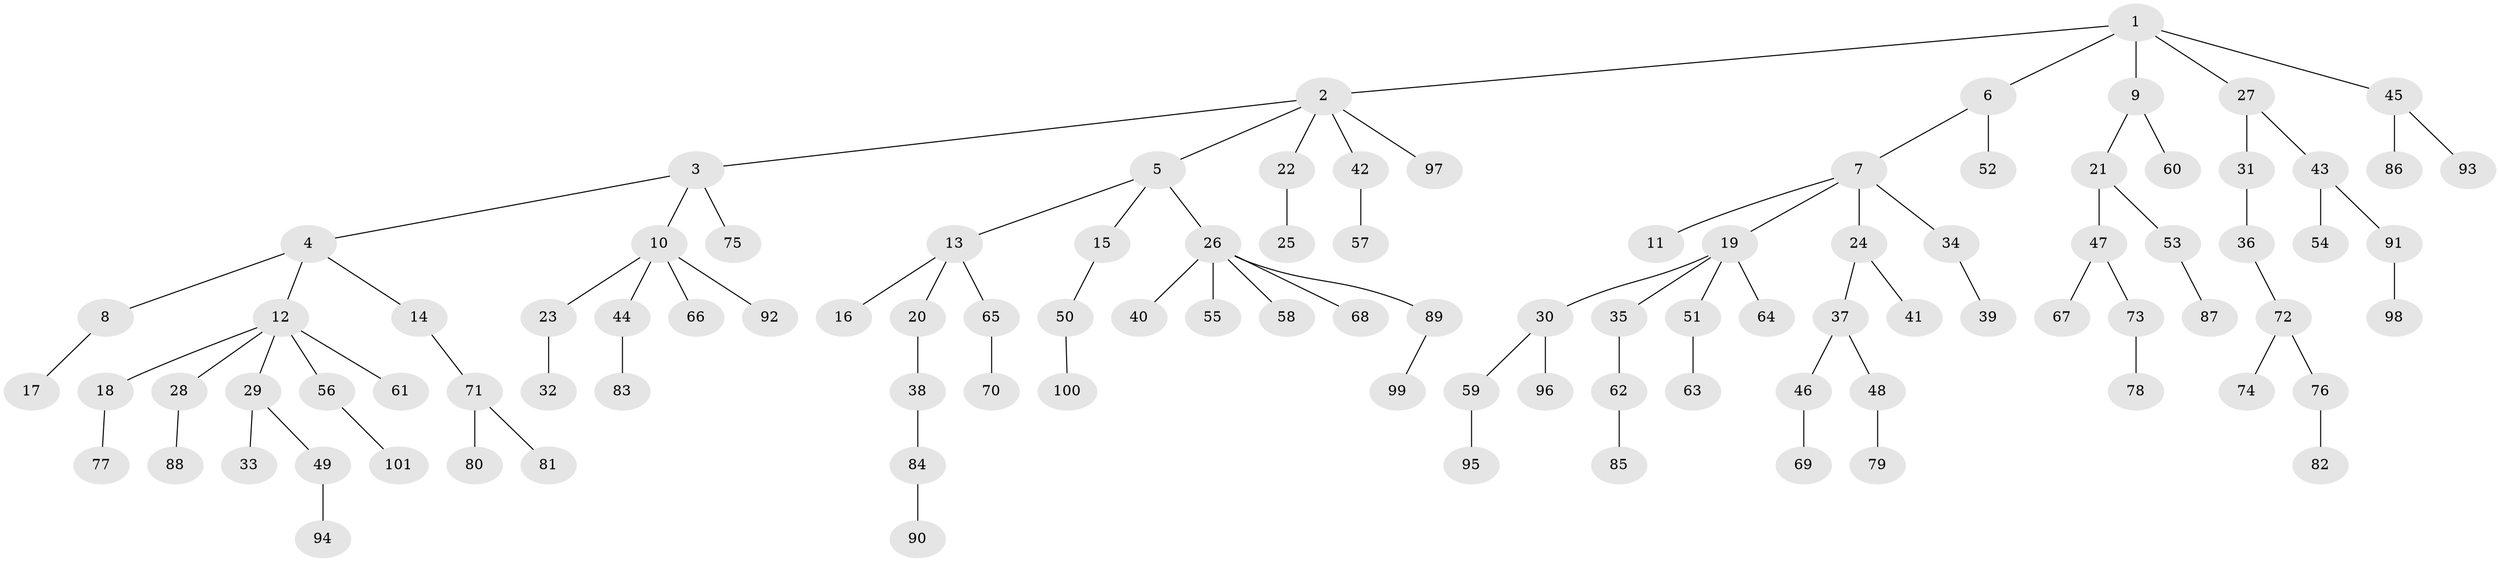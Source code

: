 // Generated by graph-tools (version 1.1) at 2025/11/02/27/25 16:11:25]
// undirected, 101 vertices, 100 edges
graph export_dot {
graph [start="1"]
  node [color=gray90,style=filled];
  1;
  2;
  3;
  4;
  5;
  6;
  7;
  8;
  9;
  10;
  11;
  12;
  13;
  14;
  15;
  16;
  17;
  18;
  19;
  20;
  21;
  22;
  23;
  24;
  25;
  26;
  27;
  28;
  29;
  30;
  31;
  32;
  33;
  34;
  35;
  36;
  37;
  38;
  39;
  40;
  41;
  42;
  43;
  44;
  45;
  46;
  47;
  48;
  49;
  50;
  51;
  52;
  53;
  54;
  55;
  56;
  57;
  58;
  59;
  60;
  61;
  62;
  63;
  64;
  65;
  66;
  67;
  68;
  69;
  70;
  71;
  72;
  73;
  74;
  75;
  76;
  77;
  78;
  79;
  80;
  81;
  82;
  83;
  84;
  85;
  86;
  87;
  88;
  89;
  90;
  91;
  92;
  93;
  94;
  95;
  96;
  97;
  98;
  99;
  100;
  101;
  1 -- 2;
  1 -- 6;
  1 -- 9;
  1 -- 27;
  1 -- 45;
  2 -- 3;
  2 -- 5;
  2 -- 22;
  2 -- 42;
  2 -- 97;
  3 -- 4;
  3 -- 10;
  3 -- 75;
  4 -- 8;
  4 -- 12;
  4 -- 14;
  5 -- 13;
  5 -- 15;
  5 -- 26;
  6 -- 7;
  6 -- 52;
  7 -- 11;
  7 -- 19;
  7 -- 24;
  7 -- 34;
  8 -- 17;
  9 -- 21;
  9 -- 60;
  10 -- 23;
  10 -- 44;
  10 -- 66;
  10 -- 92;
  12 -- 18;
  12 -- 28;
  12 -- 29;
  12 -- 56;
  12 -- 61;
  13 -- 16;
  13 -- 20;
  13 -- 65;
  14 -- 71;
  15 -- 50;
  18 -- 77;
  19 -- 30;
  19 -- 35;
  19 -- 51;
  19 -- 64;
  20 -- 38;
  21 -- 47;
  21 -- 53;
  22 -- 25;
  23 -- 32;
  24 -- 37;
  24 -- 41;
  26 -- 40;
  26 -- 55;
  26 -- 58;
  26 -- 68;
  26 -- 89;
  27 -- 31;
  27 -- 43;
  28 -- 88;
  29 -- 33;
  29 -- 49;
  30 -- 59;
  30 -- 96;
  31 -- 36;
  34 -- 39;
  35 -- 62;
  36 -- 72;
  37 -- 46;
  37 -- 48;
  38 -- 84;
  42 -- 57;
  43 -- 54;
  43 -- 91;
  44 -- 83;
  45 -- 86;
  45 -- 93;
  46 -- 69;
  47 -- 67;
  47 -- 73;
  48 -- 79;
  49 -- 94;
  50 -- 100;
  51 -- 63;
  53 -- 87;
  56 -- 101;
  59 -- 95;
  62 -- 85;
  65 -- 70;
  71 -- 80;
  71 -- 81;
  72 -- 74;
  72 -- 76;
  73 -- 78;
  76 -- 82;
  84 -- 90;
  89 -- 99;
  91 -- 98;
}
